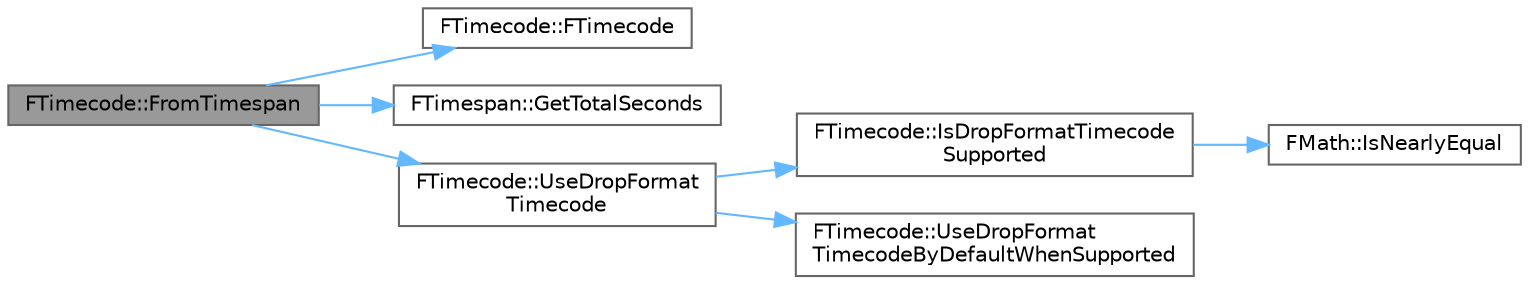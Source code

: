 digraph "FTimecode::FromTimespan"
{
 // INTERACTIVE_SVG=YES
 // LATEX_PDF_SIZE
  bgcolor="transparent";
  edge [fontname=Helvetica,fontsize=10,labelfontname=Helvetica,labelfontsize=10];
  node [fontname=Helvetica,fontsize=10,shape=box,height=0.2,width=0.4];
  rankdir="LR";
  Node1 [id="Node000001",label="FTimecode::FromTimespan",height=0.2,width=0.4,color="gray40", fillcolor="grey60", style="filled", fontcolor="black",tooltip="Create a FTimecode from a timespan at the given frame rate."];
  Node1 -> Node2 [id="edge1_Node000001_Node000002",color="steelblue1",style="solid",tooltip=" "];
  Node2 [id="Node000002",label="FTimecode::FTimecode",height=0.2,width=0.4,color="grey40", fillcolor="white", style="filled",URL="$da/d69/structFTimecode.html#ab2c8e69e4fc372c8317068a8c0fe9801",tooltip="Default construction for UObject purposes."];
  Node1 -> Node3 [id="edge2_Node000001_Node000003",color="steelblue1",style="solid",tooltip=" "];
  Node3 [id="Node000003",label="FTimespan::GetTotalSeconds",height=0.2,width=0.4,color="grey40", fillcolor="white", style="filled",URL="$d0/d12/structFTimespan.html#aa607c48f4865e589ce292736f60a2438",tooltip="Get the total number of seconds represented by this time span."];
  Node1 -> Node4 [id="edge3_Node000001_Node000004",color="steelblue1",style="solid",tooltip=" "];
  Node4 [id="Node000004",label="FTimecode::UseDropFormat\lTimecode",height=0.2,width=0.4,color="grey40", fillcolor="white", style="filled",URL="$da/d69/structFTimecode.html#a7fb70cff50b3a4b2fbc86a5db3861666",tooltip="If the frame rate support drop frame format and the app wish to use drop frame format by default."];
  Node4 -> Node5 [id="edge4_Node000004_Node000005",color="steelblue1",style="solid",tooltip=" "];
  Node5 [id="Node000005",label="FTimecode::IsDropFormatTimecode\lSupported",height=0.2,width=0.4,color="grey40", fillcolor="white", style="filled",URL="$da/d69/structFTimecode.html#aac44776c6be5f082e171816a05f4e6f3",tooltip="Drop frame is only support for frame rate of 29.97 or 59.94."];
  Node5 -> Node6 [id="edge5_Node000005_Node000006",color="steelblue1",style="solid",tooltip=" "];
  Node6 [id="Node000006",label="FMath::IsNearlyEqual",height=0.2,width=0.4,color="grey40", fillcolor="white", style="filled",URL="$dc/d20/structFMath.html#ae8c3d4ef867662795d84488ee590bcbd",tooltip="Checks if two floating point numbers are nearly equal."];
  Node4 -> Node7 [id="edge6_Node000004_Node000007",color="steelblue1",style="solid",tooltip=" "];
  Node7 [id="Node000007",label="FTimecode::UseDropFormat\lTimecodeByDefaultWhenSupported",height=0.2,width=0.4,color="grey40", fillcolor="white", style="filled",URL="$da/d69/structFTimecode.html#aa0fc0d578ac6074590e6f5d5a7b767b4",tooltip="By default, should we generate a timecode in drop frame format when the frame rate does support it."];
}
